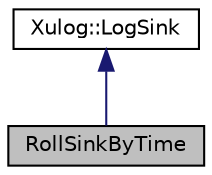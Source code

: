 digraph "RollSinkByTime"
{
 // LATEX_PDF_SIZE
  edge [fontname="Helvetica",fontsize="10",labelfontname="Helvetica",labelfontsize="10"];
  node [fontname="Helvetica",fontsize="10",shape=record];
  Node1 [label="RollSinkByTime",height=0.2,width=0.4,color="black", fillcolor="grey75", style="filled", fontcolor="black",tooltip=" "];
  Node2 -> Node1 [dir="back",color="midnightblue",fontsize="10",style="solid",fontname="Helvetica"];
  Node2 [label="Xulog::LogSink",height=0.2,width=0.4,color="black", fillcolor="white", style="filled",URL="$class_xulog_1_1_log_sink.html",tooltip="抽象日志落地基类"];
}
